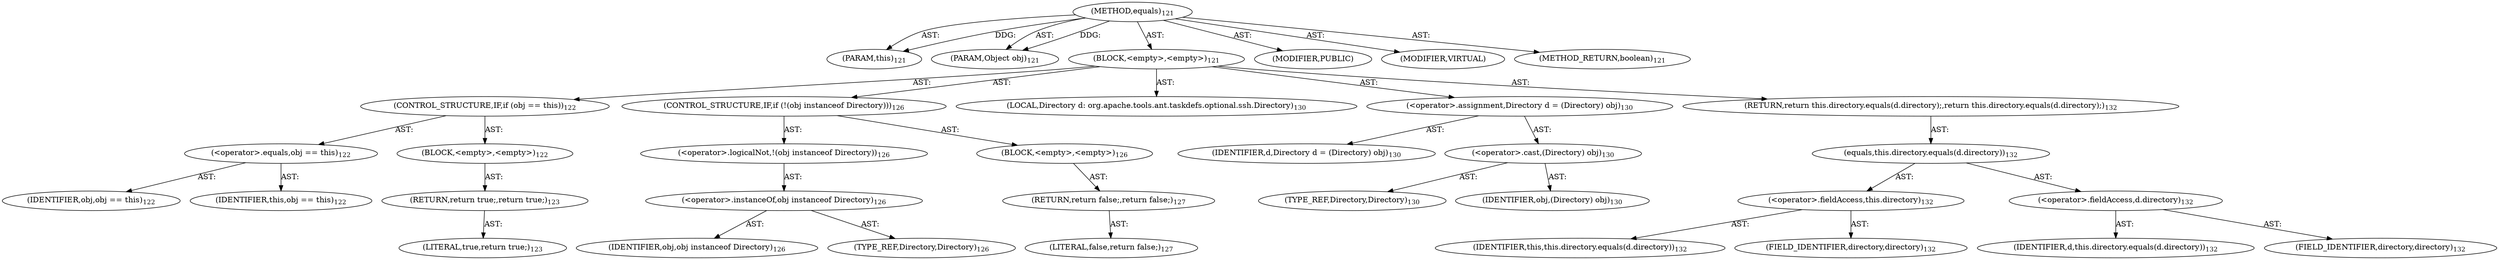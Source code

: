 digraph "equals" {  
"111669149706" [label = <(METHOD,equals)<SUB>121</SUB>> ]
"115964116992" [label = <(PARAM,this)<SUB>121</SUB>> ]
"115964117009" [label = <(PARAM,Object obj)<SUB>121</SUB>> ]
"25769803789" [label = <(BLOCK,&lt;empty&gt;,&lt;empty&gt;)<SUB>121</SUB>> ]
"47244640259" [label = <(CONTROL_STRUCTURE,IF,if (obj == this))<SUB>122</SUB>> ]
"30064771113" [label = <(&lt;operator&gt;.equals,obj == this)<SUB>122</SUB>> ]
"68719476769" [label = <(IDENTIFIER,obj,obj == this)<SUB>122</SUB>> ]
"68719476736" [label = <(IDENTIFIER,this,obj == this)<SUB>122</SUB>> ]
"25769803790" [label = <(BLOCK,&lt;empty&gt;,&lt;empty&gt;)<SUB>122</SUB>> ]
"146028888071" [label = <(RETURN,return true;,return true;)<SUB>123</SUB>> ]
"90194313220" [label = <(LITERAL,true,return true;)<SUB>123</SUB>> ]
"47244640260" [label = <(CONTROL_STRUCTURE,IF,if (!(obj instanceof Directory)))<SUB>126</SUB>> ]
"30064771114" [label = <(&lt;operator&gt;.logicalNot,!(obj instanceof Directory))<SUB>126</SUB>> ]
"30064771115" [label = <(&lt;operator&gt;.instanceOf,obj instanceof Directory)<SUB>126</SUB>> ]
"68719476770" [label = <(IDENTIFIER,obj,obj instanceof Directory)<SUB>126</SUB>> ]
"180388626433" [label = <(TYPE_REF,Directory,Directory)<SUB>126</SUB>> ]
"25769803791" [label = <(BLOCK,&lt;empty&gt;,&lt;empty&gt;)<SUB>126</SUB>> ]
"146028888072" [label = <(RETURN,return false;,return false;)<SUB>127</SUB>> ]
"90194313221" [label = <(LITERAL,false,return false;)<SUB>127</SUB>> ]
"94489280514" [label = <(LOCAL,Directory d: org.apache.tools.ant.taskdefs.optional.ssh.Directory)<SUB>130</SUB>> ]
"30064771116" [label = <(&lt;operator&gt;.assignment,Directory d = (Directory) obj)<SUB>130</SUB>> ]
"68719476771" [label = <(IDENTIFIER,d,Directory d = (Directory) obj)<SUB>130</SUB>> ]
"30064771117" [label = <(&lt;operator&gt;.cast,(Directory) obj)<SUB>130</SUB>> ]
"180388626434" [label = <(TYPE_REF,Directory,Directory)<SUB>130</SUB>> ]
"68719476772" [label = <(IDENTIFIER,obj,(Directory) obj)<SUB>130</SUB>> ]
"146028888073" [label = <(RETURN,return this.directory.equals(d.directory);,return this.directory.equals(d.directory);)<SUB>132</SUB>> ]
"30064771118" [label = <(equals,this.directory.equals(d.directory))<SUB>132</SUB>> ]
"30064771119" [label = <(&lt;operator&gt;.fieldAccess,this.directory)<SUB>132</SUB>> ]
"68719476737" [label = <(IDENTIFIER,this,this.directory.equals(d.directory))<SUB>132</SUB>> ]
"55834574864" [label = <(FIELD_IDENTIFIER,directory,directory)<SUB>132</SUB>> ]
"30064771120" [label = <(&lt;operator&gt;.fieldAccess,d.directory)<SUB>132</SUB>> ]
"68719476773" [label = <(IDENTIFIER,d,this.directory.equals(d.directory))<SUB>132</SUB>> ]
"55834574865" [label = <(FIELD_IDENTIFIER,directory,directory)<SUB>132</SUB>> ]
"133143986200" [label = <(MODIFIER,PUBLIC)> ]
"133143986201" [label = <(MODIFIER,VIRTUAL)> ]
"128849018890" [label = <(METHOD_RETURN,boolean)<SUB>121</SUB>> ]
  "111669149706" -> "115964116992"  [ label = "AST: "] 
  "111669149706" -> "115964117009"  [ label = "AST: "] 
  "111669149706" -> "25769803789"  [ label = "AST: "] 
  "111669149706" -> "133143986200"  [ label = "AST: "] 
  "111669149706" -> "133143986201"  [ label = "AST: "] 
  "111669149706" -> "128849018890"  [ label = "AST: "] 
  "25769803789" -> "47244640259"  [ label = "AST: "] 
  "25769803789" -> "47244640260"  [ label = "AST: "] 
  "25769803789" -> "94489280514"  [ label = "AST: "] 
  "25769803789" -> "30064771116"  [ label = "AST: "] 
  "25769803789" -> "146028888073"  [ label = "AST: "] 
  "47244640259" -> "30064771113"  [ label = "AST: "] 
  "47244640259" -> "25769803790"  [ label = "AST: "] 
  "30064771113" -> "68719476769"  [ label = "AST: "] 
  "30064771113" -> "68719476736"  [ label = "AST: "] 
  "25769803790" -> "146028888071"  [ label = "AST: "] 
  "146028888071" -> "90194313220"  [ label = "AST: "] 
  "47244640260" -> "30064771114"  [ label = "AST: "] 
  "47244640260" -> "25769803791"  [ label = "AST: "] 
  "30064771114" -> "30064771115"  [ label = "AST: "] 
  "30064771115" -> "68719476770"  [ label = "AST: "] 
  "30064771115" -> "180388626433"  [ label = "AST: "] 
  "25769803791" -> "146028888072"  [ label = "AST: "] 
  "146028888072" -> "90194313221"  [ label = "AST: "] 
  "30064771116" -> "68719476771"  [ label = "AST: "] 
  "30064771116" -> "30064771117"  [ label = "AST: "] 
  "30064771117" -> "180388626434"  [ label = "AST: "] 
  "30064771117" -> "68719476772"  [ label = "AST: "] 
  "146028888073" -> "30064771118"  [ label = "AST: "] 
  "30064771118" -> "30064771119"  [ label = "AST: "] 
  "30064771118" -> "30064771120"  [ label = "AST: "] 
  "30064771119" -> "68719476737"  [ label = "AST: "] 
  "30064771119" -> "55834574864"  [ label = "AST: "] 
  "30064771120" -> "68719476773"  [ label = "AST: "] 
  "30064771120" -> "55834574865"  [ label = "AST: "] 
  "111669149706" -> "115964116992"  [ label = "DDG: "] 
  "111669149706" -> "115964117009"  [ label = "DDG: "] 
}
